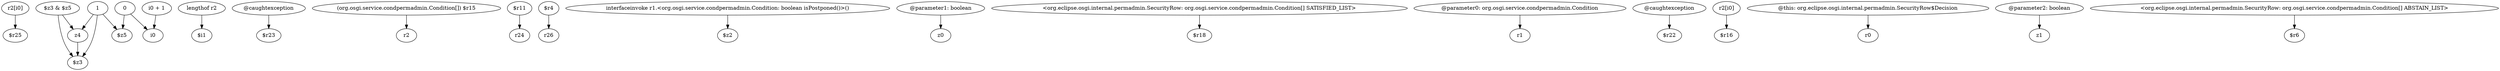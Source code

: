digraph g {
0[label="r2[i0]"]
1[label="$r25"]
0->1[label=""]
2[label="$z3 & $z5"]
3[label="$z3"]
2->3[label=""]
4[label="1"]
4->3[label=""]
5[label="lengthof r2"]
6[label="$i1"]
5->6[label=""]
7[label="z4"]
2->7[label=""]
8[label="@caughtexception"]
9[label="$r23"]
8->9[label=""]
10[label="0"]
11[label="$z5"]
10->11[label=""]
12[label="(org.osgi.service.condpermadmin.Condition[]) $r15"]
13[label="r2"]
12->13[label=""]
4->11[label=""]
14[label="$r11"]
15[label="r24"]
14->15[label=""]
4->7[label=""]
16[label="i0 + 1"]
17[label="i0"]
16->17[label=""]
18[label="$r4"]
19[label="r26"]
18->19[label=""]
20[label="interfaceinvoke r1.<org.osgi.service.condpermadmin.Condition: boolean isPostponed()>()"]
21[label="$z2"]
20->21[label=""]
22[label="@parameter1: boolean"]
23[label="z0"]
22->23[label=""]
24[label="<org.eclipse.osgi.internal.permadmin.SecurityRow: org.osgi.service.condpermadmin.Condition[] SATISFIED_LIST>"]
25[label="$r18"]
24->25[label=""]
26[label="@parameter0: org.osgi.service.condpermadmin.Condition"]
27[label="r1"]
26->27[label=""]
7->3[label=""]
10->17[label=""]
28[label="@caughtexception"]
29[label="$r22"]
28->29[label=""]
30[label="r2[i0]"]
31[label="$r16"]
30->31[label=""]
32[label="@this: org.eclipse.osgi.internal.permadmin.SecurityRow$Decision"]
33[label="r0"]
32->33[label=""]
34[label="@parameter2: boolean"]
35[label="z1"]
34->35[label=""]
36[label="<org.eclipse.osgi.internal.permadmin.SecurityRow: org.osgi.service.condpermadmin.Condition[] ABSTAIN_LIST>"]
37[label="$r6"]
36->37[label=""]
}